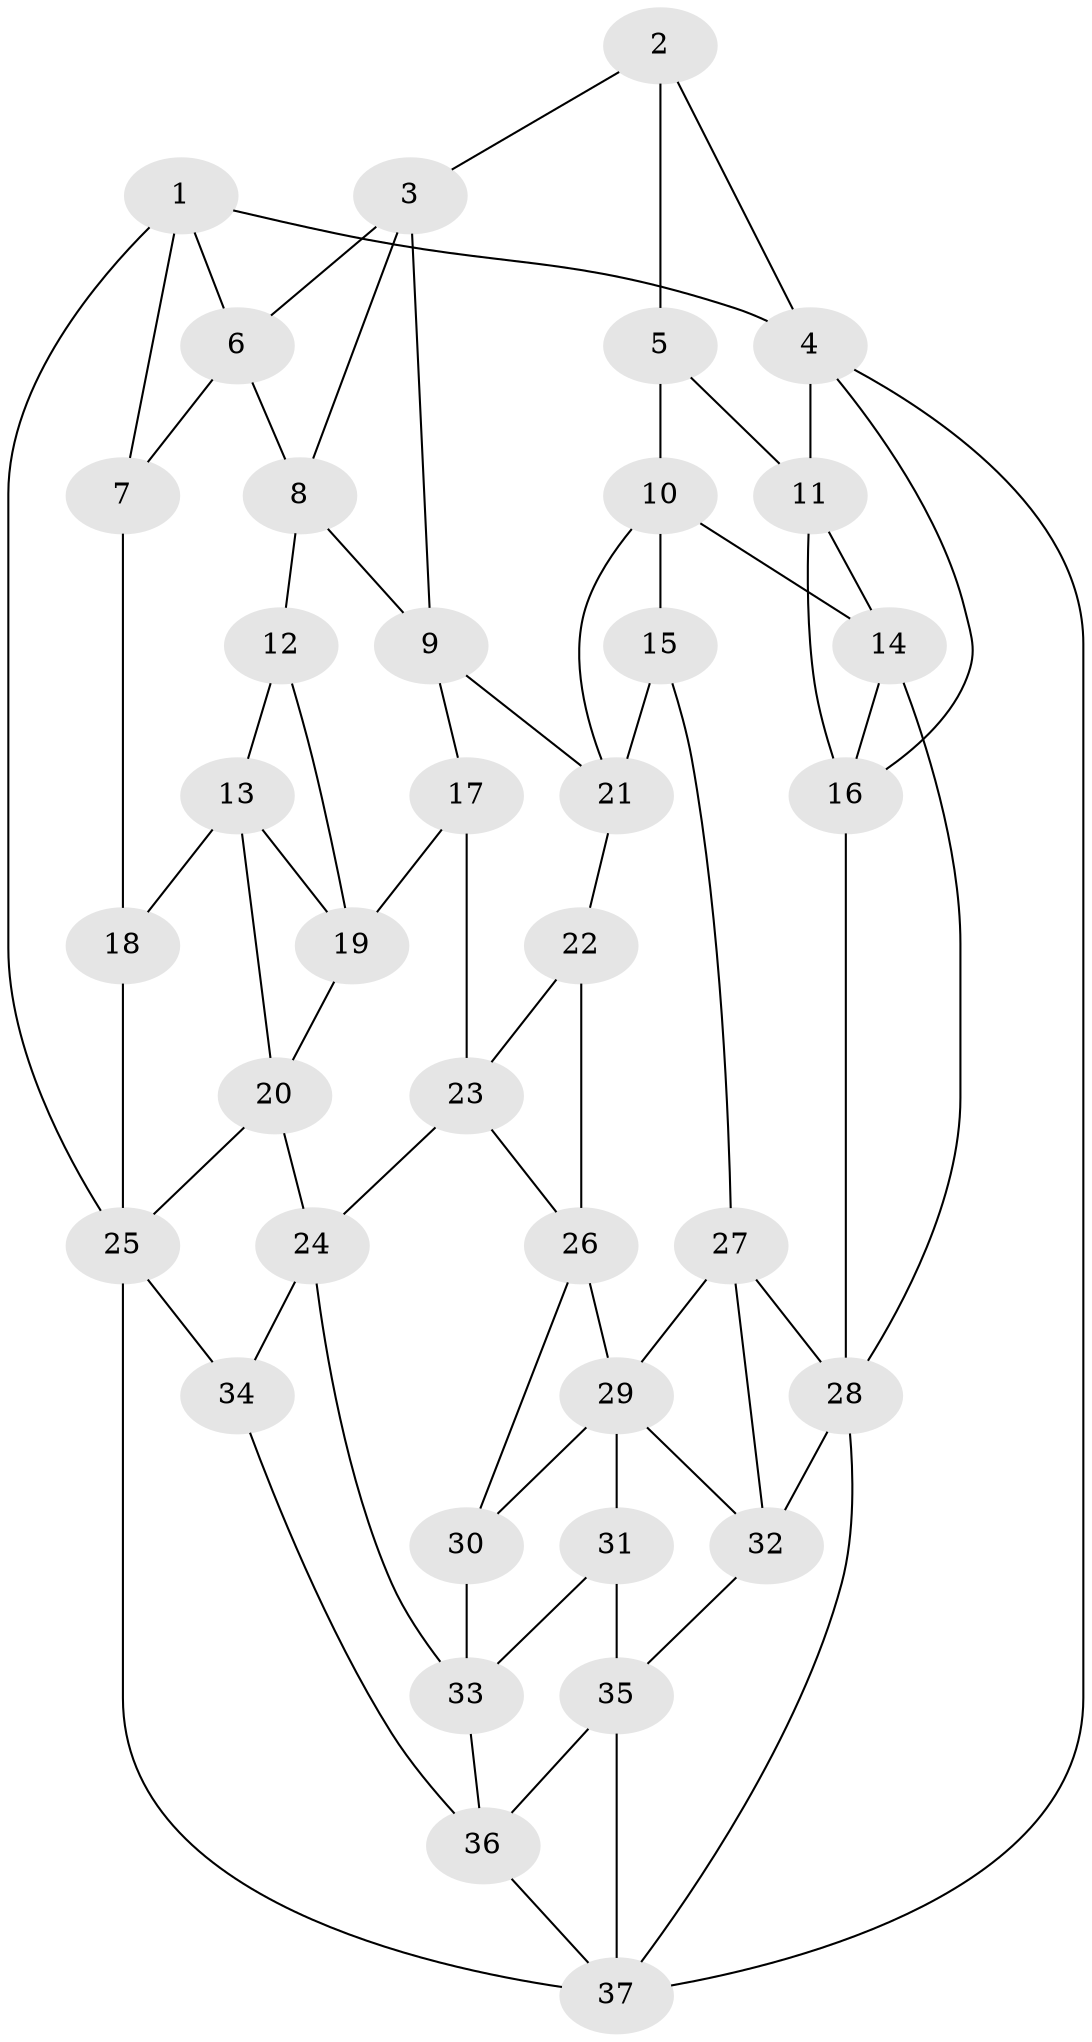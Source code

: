 // original degree distribution, {3: 0.02702702702702703, 6: 0.20270270270270271, 5: 0.5405405405405406, 4: 0.22972972972972974}
// Generated by graph-tools (version 1.1) at 2025/51/03/09/25 03:51:04]
// undirected, 37 vertices, 71 edges
graph export_dot {
graph [start="1"]
  node [color=gray90,style=filled];
  1;
  2;
  3;
  4;
  5;
  6;
  7;
  8;
  9;
  10;
  11;
  12;
  13;
  14;
  15;
  16;
  17;
  18;
  19;
  20;
  21;
  22;
  23;
  24;
  25;
  26;
  27;
  28;
  29;
  30;
  31;
  32;
  33;
  34;
  35;
  36;
  37;
  1 -- 4 [weight=1.0];
  1 -- 6 [weight=1.0];
  1 -- 7 [weight=1.0];
  1 -- 25 [weight=1.0];
  2 -- 3 [weight=1.0];
  2 -- 4 [weight=1.0];
  2 -- 5 [weight=1.0];
  3 -- 6 [weight=1.0];
  3 -- 8 [weight=1.0];
  3 -- 9 [weight=1.0];
  4 -- 11 [weight=1.0];
  4 -- 16 [weight=1.0];
  4 -- 37 [weight=1.0];
  5 -- 10 [weight=1.0];
  5 -- 11 [weight=1.0];
  6 -- 7 [weight=1.0];
  6 -- 8 [weight=1.0];
  7 -- 18 [weight=2.0];
  8 -- 9 [weight=1.0];
  8 -- 12 [weight=1.0];
  9 -- 17 [weight=1.0];
  9 -- 21 [weight=1.0];
  10 -- 14 [weight=1.0];
  10 -- 15 [weight=1.0];
  10 -- 21 [weight=1.0];
  11 -- 14 [weight=1.0];
  11 -- 16 [weight=1.0];
  12 -- 13 [weight=1.0];
  12 -- 19 [weight=1.0];
  13 -- 18 [weight=1.0];
  13 -- 19 [weight=1.0];
  13 -- 20 [weight=1.0];
  14 -- 16 [weight=1.0];
  14 -- 28 [weight=1.0];
  15 -- 21 [weight=1.0];
  15 -- 27 [weight=1.0];
  16 -- 28 [weight=1.0];
  17 -- 19 [weight=1.0];
  17 -- 23 [weight=1.0];
  18 -- 25 [weight=1.0];
  19 -- 20 [weight=1.0];
  20 -- 24 [weight=1.0];
  20 -- 25 [weight=1.0];
  21 -- 22 [weight=1.0];
  22 -- 23 [weight=1.0];
  22 -- 26 [weight=1.0];
  23 -- 24 [weight=1.0];
  23 -- 26 [weight=1.0];
  24 -- 33 [weight=1.0];
  24 -- 34 [weight=1.0];
  25 -- 34 [weight=1.0];
  25 -- 37 [weight=1.0];
  26 -- 29 [weight=1.0];
  26 -- 30 [weight=1.0];
  27 -- 28 [weight=2.0];
  27 -- 29 [weight=2.0];
  27 -- 32 [weight=1.0];
  28 -- 32 [weight=1.0];
  28 -- 37 [weight=1.0];
  29 -- 30 [weight=1.0];
  29 -- 31 [weight=1.0];
  29 -- 32 [weight=1.0];
  30 -- 33 [weight=1.0];
  31 -- 33 [weight=1.0];
  31 -- 35 [weight=1.0];
  32 -- 35 [weight=1.0];
  33 -- 36 [weight=1.0];
  34 -- 36 [weight=1.0];
  35 -- 36 [weight=1.0];
  35 -- 37 [weight=1.0];
  36 -- 37 [weight=1.0];
}
